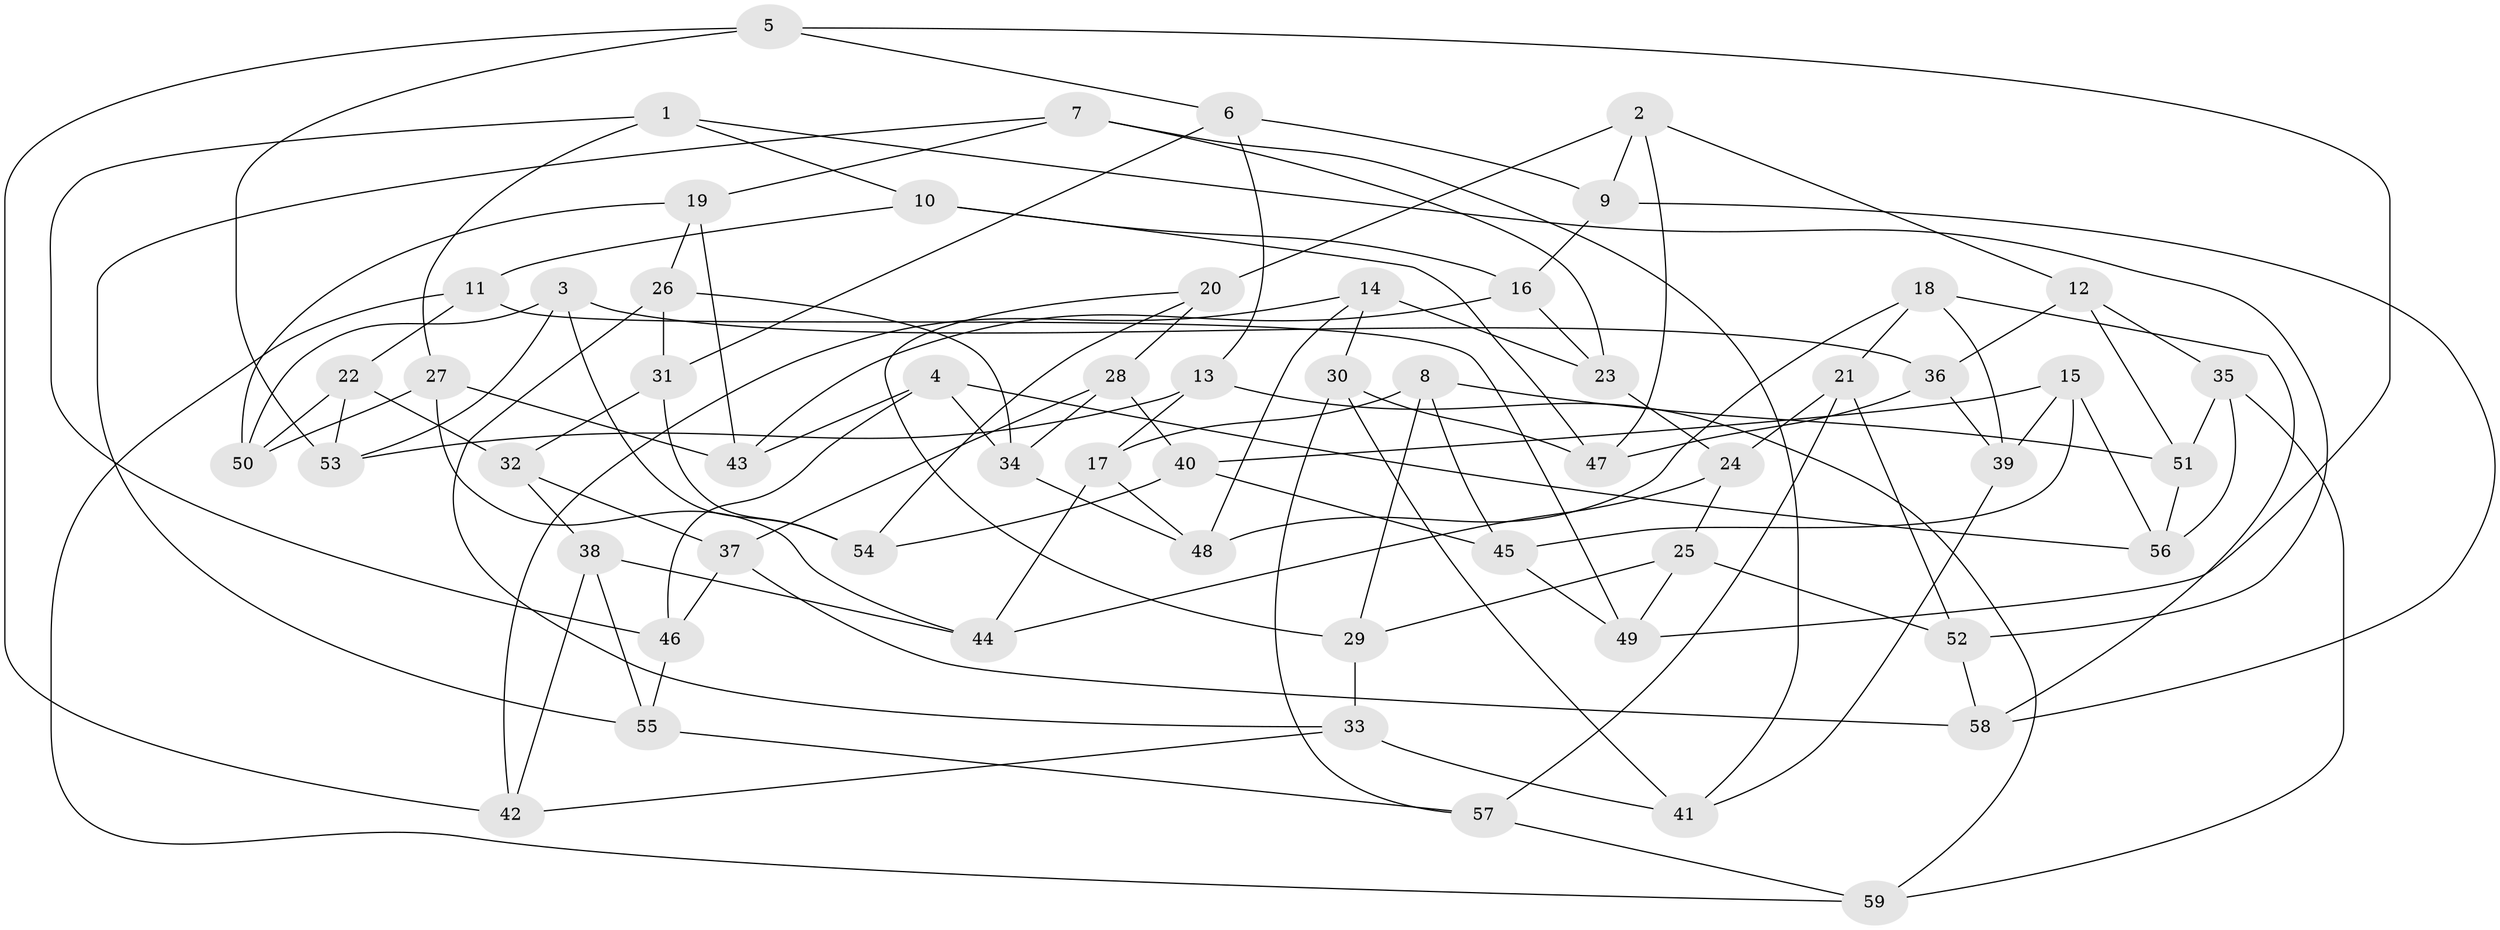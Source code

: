 // Generated by graph-tools (version 1.1) at 2025/37/03/09/25 02:37:58]
// undirected, 59 vertices, 118 edges
graph export_dot {
graph [start="1"]
  node [color=gray90,style=filled];
  1;
  2;
  3;
  4;
  5;
  6;
  7;
  8;
  9;
  10;
  11;
  12;
  13;
  14;
  15;
  16;
  17;
  18;
  19;
  20;
  21;
  22;
  23;
  24;
  25;
  26;
  27;
  28;
  29;
  30;
  31;
  32;
  33;
  34;
  35;
  36;
  37;
  38;
  39;
  40;
  41;
  42;
  43;
  44;
  45;
  46;
  47;
  48;
  49;
  50;
  51;
  52;
  53;
  54;
  55;
  56;
  57;
  58;
  59;
  1 -- 27;
  1 -- 46;
  1 -- 52;
  1 -- 10;
  2 -- 47;
  2 -- 9;
  2 -- 12;
  2 -- 20;
  3 -- 50;
  3 -- 53;
  3 -- 54;
  3 -- 36;
  4 -- 43;
  4 -- 34;
  4 -- 46;
  4 -- 56;
  5 -- 6;
  5 -- 49;
  5 -- 42;
  5 -- 53;
  6 -- 9;
  6 -- 13;
  6 -- 31;
  7 -- 55;
  7 -- 41;
  7 -- 19;
  7 -- 23;
  8 -- 45;
  8 -- 17;
  8 -- 29;
  8 -- 51;
  9 -- 58;
  9 -- 16;
  10 -- 47;
  10 -- 16;
  10 -- 11;
  11 -- 22;
  11 -- 49;
  11 -- 59;
  12 -- 51;
  12 -- 35;
  12 -- 36;
  13 -- 53;
  13 -- 59;
  13 -- 17;
  14 -- 23;
  14 -- 42;
  14 -- 30;
  14 -- 48;
  15 -- 56;
  15 -- 45;
  15 -- 40;
  15 -- 39;
  16 -- 43;
  16 -- 23;
  17 -- 48;
  17 -- 44;
  18 -- 39;
  18 -- 48;
  18 -- 21;
  18 -- 58;
  19 -- 50;
  19 -- 43;
  19 -- 26;
  20 -- 54;
  20 -- 29;
  20 -- 28;
  21 -- 57;
  21 -- 24;
  21 -- 52;
  22 -- 32;
  22 -- 53;
  22 -- 50;
  23 -- 24;
  24 -- 25;
  24 -- 44;
  25 -- 52;
  25 -- 49;
  25 -- 29;
  26 -- 34;
  26 -- 31;
  26 -- 33;
  27 -- 43;
  27 -- 44;
  27 -- 50;
  28 -- 40;
  28 -- 37;
  28 -- 34;
  29 -- 33;
  30 -- 57;
  30 -- 41;
  30 -- 47;
  31 -- 32;
  31 -- 54;
  32 -- 38;
  32 -- 37;
  33 -- 42;
  33 -- 41;
  34 -- 48;
  35 -- 56;
  35 -- 59;
  35 -- 51;
  36 -- 39;
  36 -- 47;
  37 -- 58;
  37 -- 46;
  38 -- 42;
  38 -- 44;
  38 -- 55;
  39 -- 41;
  40 -- 54;
  40 -- 45;
  45 -- 49;
  46 -- 55;
  51 -- 56;
  52 -- 58;
  55 -- 57;
  57 -- 59;
}
